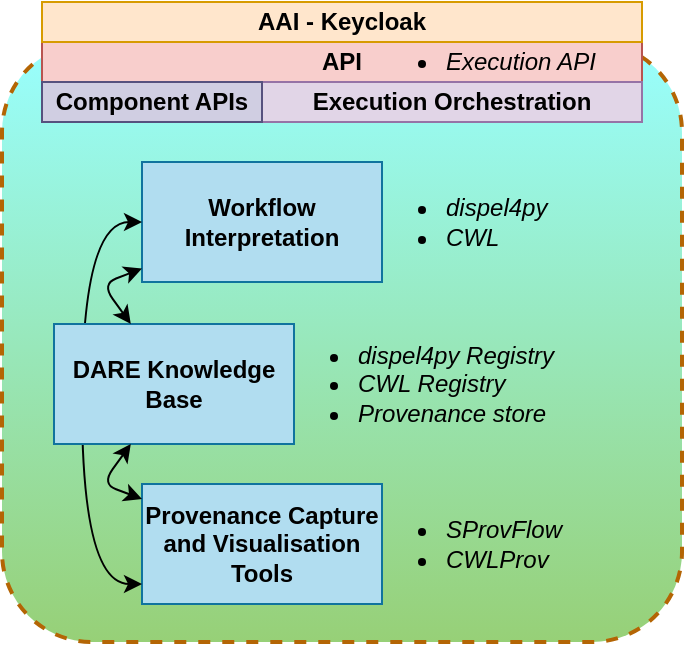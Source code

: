 <mxfile version="13.3.1" type="google"><diagram id="Idx0q3zE0CXFRwtIsAgq" name="Page-1"><mxGraphModel dx="902" dy="805" grid="1" gridSize="10" guides="1" tooltips="1" connect="1" arrows="1" fold="1" page="1" pageScale="1" pageWidth="850" pageHeight="1100" math="0" shadow="0"><root><mxCell id="0"/><mxCell id="1" parent="0"/><mxCell id="dWWfEaTN_Zx3F-IkxjRy-17" value="" style="rounded=1;whiteSpace=wrap;html=1;fillColor=#99FFFF;dashed=1;shadow=0;comic=0;strokeWidth=2;strokeColor=#b46504;gradientColor=#97D077;" parent="1" vertex="1"><mxGeometry x="280" y="200" width="340" height="300" as="geometry"/></mxCell><mxCell id="dWWfEaTN_Zx3F-IkxjRy-2" value="Provenance Capture and Visualisation Tools" style="rounded=0;whiteSpace=wrap;html=1;fontStyle=1;fillColor=#b1ddf0;strokeColor=#10739e;" parent="1" vertex="1"><mxGeometry x="350" y="421" width="120" height="60" as="geometry"/></mxCell><mxCell id="dWWfEaTN_Zx3F-IkxjRy-3" value="Workflow Interpretation" style="rounded=0;whiteSpace=wrap;html=1;fontStyle=1;fillColor=#b1ddf0;strokeColor=#10739e;" parent="1" vertex="1"><mxGeometry x="350" y="260" width="120" height="60" as="geometry"/></mxCell><mxCell id="dWWfEaTN_Zx3F-IkxjRy-16" value="" style="group;fillColor=#f5f5f5;strokeColor=#666666;fontColor=#333333;" parent="1" vertex="1" connectable="0"><mxGeometry x="300" y="200" width="300" height="40" as="geometry"/></mxCell><mxCell id="dWWfEaTN_Zx3F-IkxjRy-12" value="API" style="rounded=0;whiteSpace=wrap;html=1;fontStyle=1;fillColor=#f8cecc;strokeColor=#b85450;" parent="1" vertex="1"><mxGeometry x="300" y="200" width="300" height="20" as="geometry"/></mxCell><mxCell id="dWWfEaTN_Zx3F-IkxjRy-14" value="Execution Orchestration" style="rounded=0;whiteSpace=wrap;html=1;fontStyle=1;fillColor=#e1d5e7;strokeColor=#9673a6;" parent="1" vertex="1"><mxGeometry x="410" y="220" width="190" height="20" as="geometry"/></mxCell><mxCell id="dWWfEaTN_Zx3F-IkxjRy-15" value="Component APIs" style="rounded=0;whiteSpace=wrap;html=1;fontStyle=1;fillColor=#d0cee2;strokeColor=#56517e;" parent="1" vertex="1"><mxGeometry x="300" y="220" width="110" height="20" as="geometry"/></mxCell><mxCell id="dWWfEaTN_Zx3F-IkxjRy-18" value="&lt;ul&gt;&lt;li&gt;SProvFlow&lt;/li&gt;&lt;li&gt;CWLProv&lt;/li&gt;&lt;/ul&gt;" style="text;html=1;strokeColor=none;fillColor=none;align=left;verticalAlign=middle;whiteSpace=wrap;rounded=0;shadow=0;dashed=1;comic=0;fontStyle=2" parent="1" vertex="1"><mxGeometry x="460" y="421" width="120" height="60" as="geometry"/></mxCell><mxCell id="dWWfEaTN_Zx3F-IkxjRy-19" value="&lt;ul&gt;&lt;li&gt;dispel4py&lt;/li&gt;&lt;li&gt;CWL&lt;/li&gt;&lt;/ul&gt;" style="text;html=1;strokeColor=none;fillColor=none;align=left;verticalAlign=middle;whiteSpace=wrap;rounded=0;shadow=0;dashed=1;comic=0;fontStyle=2" parent="1" vertex="1"><mxGeometry x="460" y="260" width="120" height="60" as="geometry"/></mxCell><mxCell id="dWWfEaTN_Zx3F-IkxjRy-20" value="&lt;ul&gt;&lt;li&gt;Execution API&lt;/li&gt;&lt;/ul&gt;" style="text;html=1;strokeColor=none;fillColor=none;align=left;verticalAlign=middle;whiteSpace=wrap;rounded=0;shadow=0;dashed=1;comic=0;fontStyle=2" parent="1" vertex="1"><mxGeometry x="460" y="180" width="120" height="60" as="geometry"/></mxCell><mxCell id="dWWfEaTN_Zx3F-IkxjRy-21" value="&lt;ul&gt;&lt;li&gt;dispel4py Registry&lt;/li&gt;&lt;li&gt;CWL Registry&lt;/li&gt;&lt;li&gt;Provenance store&lt;/li&gt;&lt;/ul&gt;" style="text;html=1;strokeColor=none;fillColor=none;align=left;verticalAlign=middle;whiteSpace=wrap;rounded=0;shadow=0;dashed=1;comic=0;fontStyle=2" parent="1" vertex="1"><mxGeometry x="416" y="341" width="150" height="60" as="geometry"/></mxCell><mxCell id="dWWfEaTN_Zx3F-IkxjRy-22" value="" style="endArrow=classic;startArrow=classic;html=1;edgeStyle=orthogonalEdgeStyle;curved=1;" parent="1" source="dWWfEaTN_Zx3F-IkxjRy-2" target="dWWfEaTN_Zx3F-IkxjRy-3" edge="1"><mxGeometry width="50" height="50" relative="1" as="geometry"><mxPoint x="500" y="361" as="sourcePoint"/><mxPoint x="550" y="311" as="targetPoint"/><Array as="points"><mxPoint x="320" y="471"/><mxPoint x="320" y="290"/></Array></mxGeometry></mxCell><mxCell id="dWWfEaTN_Zx3F-IkxjRy-1" value="DARE Knowledge Base" style="rounded=0;whiteSpace=wrap;html=1;fontStyle=1;fillColor=#b1ddf0;strokeColor=#10739e;" parent="1" vertex="1"><mxGeometry x="306" y="341" width="120" height="60" as="geometry"/></mxCell><mxCell id="dWWfEaTN_Zx3F-IkxjRy-26" value="" style="endArrow=classic;startArrow=classic;html=1;" parent="1" source="dWWfEaTN_Zx3F-IkxjRy-3" target="dWWfEaTN_Zx3F-IkxjRy-1" edge="1"><mxGeometry width="50" height="50" relative="1" as="geometry"><mxPoint x="490" y="381" as="sourcePoint"/><mxPoint x="540" y="331" as="targetPoint"/><Array as="points"><mxPoint x="330" y="321"/></Array></mxGeometry></mxCell><mxCell id="dWWfEaTN_Zx3F-IkxjRy-27" value="" style="endArrow=classic;startArrow=classic;html=1;" parent="1" source="dWWfEaTN_Zx3F-IkxjRy-1" target="dWWfEaTN_Zx3F-IkxjRy-2" edge="1"><mxGeometry width="50" height="50" relative="1" as="geometry"><mxPoint x="490" y="381" as="sourcePoint"/><mxPoint x="540" y="331" as="targetPoint"/><Array as="points"><mxPoint x="330" y="421"/></Array></mxGeometry></mxCell><mxCell id="6XKC3eDzkUWS2d2yZwO9-1" value="AAI - Keycloak" style="rounded=0;whiteSpace=wrap;html=1;fontStyle=1;fillColor=#ffe6cc;strokeColor=#d79b00;" vertex="1" parent="1"><mxGeometry x="300" y="180" width="300" height="20" as="geometry"/></mxCell></root></mxGraphModel></diagram></mxfile>